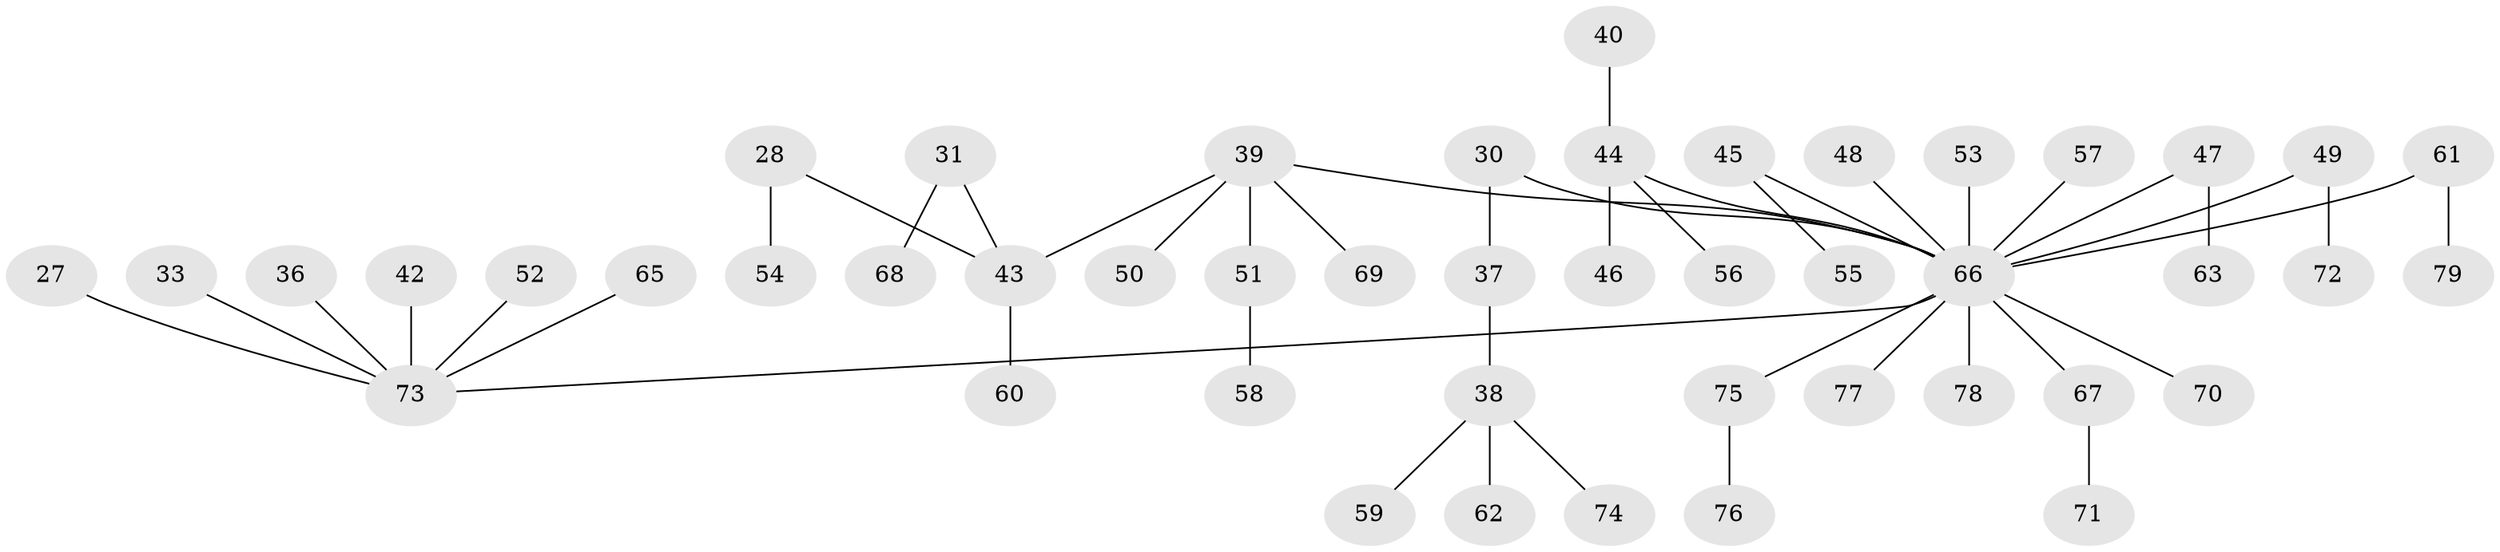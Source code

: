 // original degree distribution, {5: 0.012658227848101266, 7: 0.012658227848101266, 4: 0.10126582278481013, 8: 0.012658227848101266, 1: 0.4936708860759494, 2: 0.27848101265822783, 3: 0.08860759493670886}
// Generated by graph-tools (version 1.1) at 2025/56/03/04/25 21:56:30]
// undirected, 47 vertices, 46 edges
graph export_dot {
graph [start="1"]
  node [color=gray90,style=filled];
  27;
  28;
  30;
  31;
  33;
  36;
  37;
  38;
  39 [super="+13+32+34"];
  40;
  42;
  43 [super="+21"];
  44 [super="+19+10"];
  45;
  46;
  47;
  48;
  49;
  50;
  51;
  52;
  53;
  54;
  55;
  56;
  57 [super="+14"];
  58;
  59;
  60;
  61 [super="+41"];
  62;
  63;
  65;
  66 [super="+2+26+3+64+8+15+20"];
  67 [super="+35"];
  68;
  69;
  70;
  71;
  72;
  73 [super="+1+25+9+22"];
  74;
  75;
  76;
  77;
  78;
  79;
  27 -- 73;
  28 -- 54;
  28 -- 43;
  30 -- 37;
  30 -- 66;
  31 -- 68;
  31 -- 43;
  33 -- 73;
  36 -- 73;
  37 -- 38;
  38 -- 59;
  38 -- 62;
  38 -- 74;
  39 -- 50;
  39 -- 69;
  39 -- 43;
  39 -- 66;
  39 -- 51;
  40 -- 44;
  42 -- 73;
  43 -- 60;
  44 -- 46;
  44 -- 66;
  44 -- 56;
  45 -- 55;
  45 -- 66;
  47 -- 63;
  47 -- 66;
  48 -- 66;
  49 -- 72;
  49 -- 66;
  51 -- 58;
  52 -- 73;
  53 -- 66;
  57 -- 66;
  61 -- 66;
  61 -- 79;
  65 -- 73;
  66 -- 77;
  66 -- 73;
  66 -- 70;
  66 -- 75;
  66 -- 78;
  66 -- 67;
  67 -- 71;
  75 -- 76;
}
